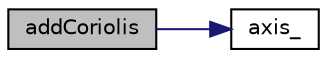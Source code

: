 digraph "addCoriolis"
{
  bgcolor="transparent";
  edge [fontname="Helvetica",fontsize="10",labelfontname="Helvetica",labelfontsize="10"];
  node [fontname="Helvetica",fontsize="10",shape=record];
  rankdir="LR";
  Node1 [label="addCoriolis",height=0.2,width=0.4,color="black", fillcolor="grey75", style="filled" fontcolor="black"];
  Node1 -> Node2 [color="midnightblue",fontsize="10",style="solid",fontname="Helvetica"];
  Node2 [label="axis_",height=0.2,width=0.4,color="black",URL="$cylindricalInletVelocityFvPatchVectorField_8C.html#a2a829020d091e61687324780ca13b3d2"];
}
